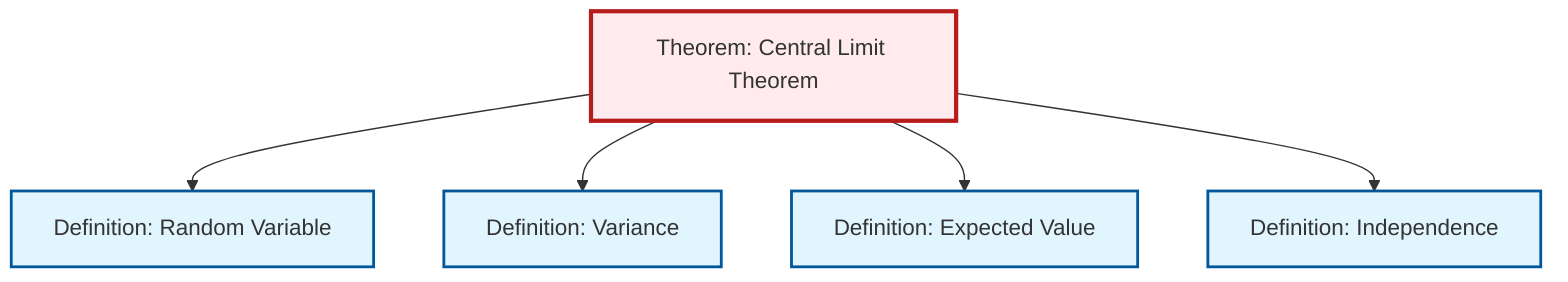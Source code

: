 graph TD
    classDef definition fill:#e1f5fe,stroke:#01579b,stroke-width:2px
    classDef theorem fill:#f3e5f5,stroke:#4a148c,stroke-width:2px
    classDef axiom fill:#fff3e0,stroke:#e65100,stroke-width:2px
    classDef example fill:#e8f5e9,stroke:#1b5e20,stroke-width:2px
    classDef current fill:#ffebee,stroke:#b71c1c,stroke-width:3px
    def-random-variable["Definition: Random Variable"]:::definition
    def-variance["Definition: Variance"]:::definition
    def-expectation["Definition: Expected Value"]:::definition
    thm-central-limit["Theorem: Central Limit Theorem"]:::theorem
    def-independence["Definition: Independence"]:::definition
    thm-central-limit --> def-random-variable
    thm-central-limit --> def-variance
    thm-central-limit --> def-expectation
    thm-central-limit --> def-independence
    class thm-central-limit current